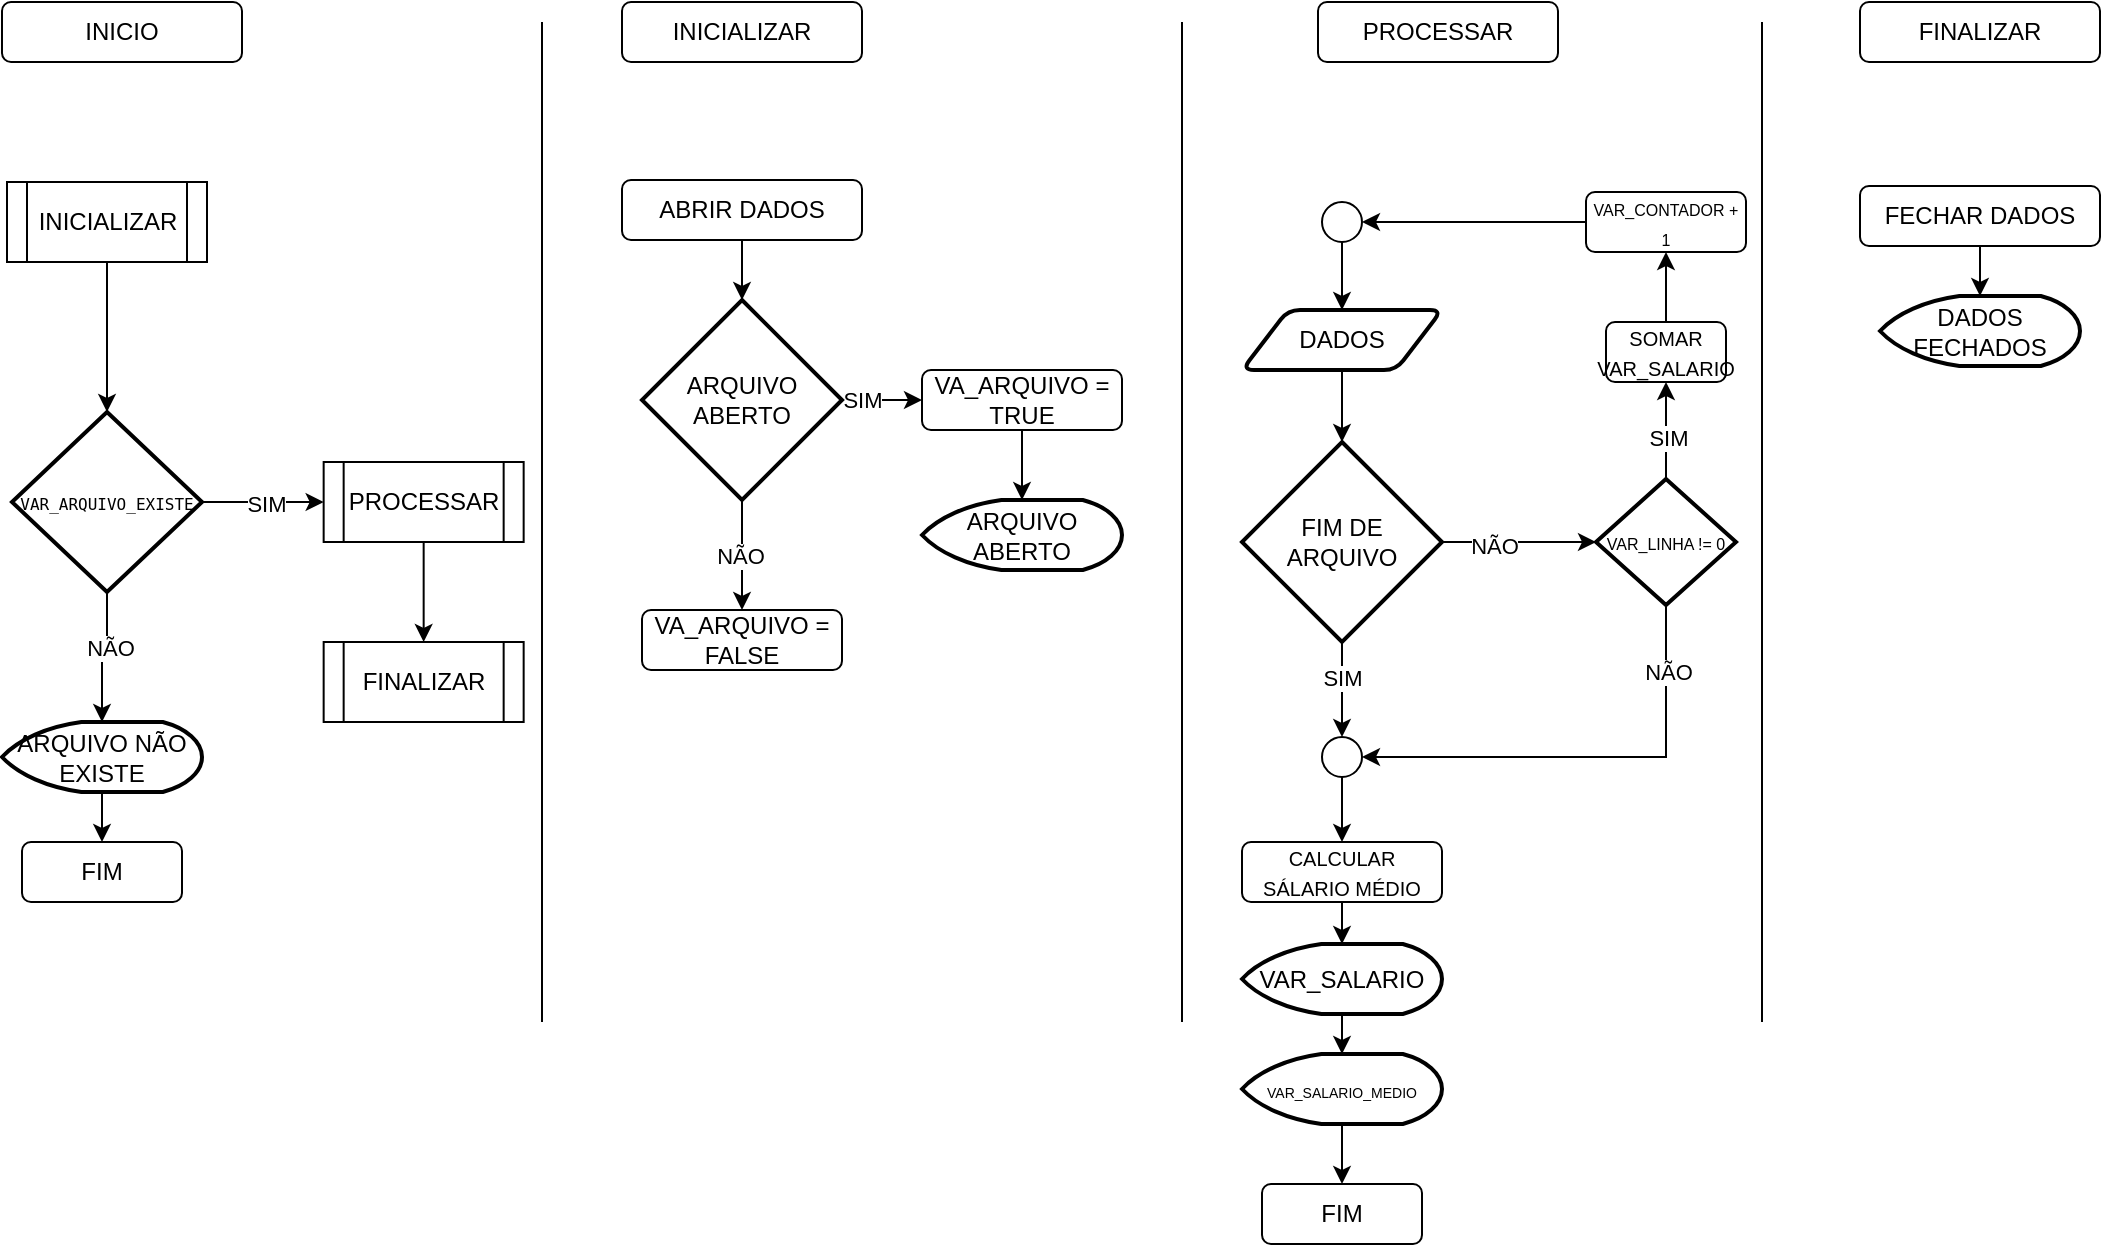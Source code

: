 <mxfile version="22.0.8" type="device">
  <diagram name="Page-1" id="E9orTl3SNehWpQuC50nb">
    <mxGraphModel dx="1386" dy="781" grid="1" gridSize="10" guides="1" tooltips="1" connect="1" arrows="1" fold="1" page="1" pageScale="1" pageWidth="827" pageHeight="1169" math="0" shadow="0">
      <root>
        <mxCell id="0" />
        <mxCell id="1" parent="0" />
        <mxCell id="xOdOsGnyKBdInWj9Q3QP-5" value="INICIO" style="rounded=1;whiteSpace=wrap;html=1;" parent="1" vertex="1">
          <mxGeometry x="30" y="20" width="120" height="30" as="geometry" />
        </mxCell>
        <mxCell id="xOdOsGnyKBdInWj9Q3QP-6" value="INICIALIZAR" style="rounded=1;whiteSpace=wrap;html=1;" parent="1" vertex="1">
          <mxGeometry x="340" y="20" width="120" height="30" as="geometry" />
        </mxCell>
        <mxCell id="xOdOsGnyKBdInWj9Q3QP-7" value="PROCESSAR" style="rounded=1;whiteSpace=wrap;html=1;" parent="1" vertex="1">
          <mxGeometry x="688" y="20" width="120" height="30" as="geometry" />
        </mxCell>
        <mxCell id="xOdOsGnyKBdInWj9Q3QP-8" value="FINALIZAR" style="rounded=1;whiteSpace=wrap;html=1;" parent="1" vertex="1">
          <mxGeometry x="959" y="20" width="120" height="30" as="geometry" />
        </mxCell>
        <mxCell id="xOdOsGnyKBdInWj9Q3QP-9" value="INICIALIZAR" style="shape=process;whiteSpace=wrap;html=1;backgroundOutline=1;" parent="1" vertex="1">
          <mxGeometry x="32.5" y="110" width="100" height="40" as="geometry" />
        </mxCell>
        <mxCell id="xOdOsGnyKBdInWj9Q3QP-15" style="edgeStyle=orthogonalEdgeStyle;rounded=0;orthogonalLoop=1;jettySize=auto;html=1;" parent="1" source="xOdOsGnyKBdInWj9Q3QP-10" target="xOdOsGnyKBdInWj9Q3QP-12" edge="1">
          <mxGeometry relative="1" as="geometry" />
        </mxCell>
        <mxCell id="xOdOsGnyKBdInWj9Q3QP-18" value="SIM" style="edgeLabel;html=1;align=center;verticalAlign=middle;resizable=0;points=[];" parent="xOdOsGnyKBdInWj9Q3QP-15" vertex="1" connectable="0">
          <mxGeometry x="0.037" y="-1" relative="1" as="geometry">
            <mxPoint as="offset" />
          </mxGeometry>
        </mxCell>
        <mxCell id="xOdOsGnyKBdInWj9Q3QP-17" style="edgeStyle=orthogonalEdgeStyle;rounded=0;orthogonalLoop=1;jettySize=auto;html=1;entryX=0.5;entryY=0;entryDx=0;entryDy=0;entryPerimeter=0;" parent="1" source="xOdOsGnyKBdInWj9Q3QP-10" target="xOdOsGnyKBdInWj9Q3QP-47" edge="1">
          <mxGeometry relative="1" as="geometry" />
        </mxCell>
        <mxCell id="xOdOsGnyKBdInWj9Q3QP-19" value="NÃO" style="edgeLabel;html=1;align=center;verticalAlign=middle;resizable=0;points=[];" parent="xOdOsGnyKBdInWj9Q3QP-17" vertex="1" connectable="0">
          <mxGeometry x="-0.176" y="1" relative="1" as="geometry">
            <mxPoint as="offset" />
          </mxGeometry>
        </mxCell>
        <mxCell id="xOdOsGnyKBdInWj9Q3QP-10" value="&lt;pre&gt;&lt;font style=&quot;font-size: 8px;&quot;&gt;VAR_ARQUIVO_EXISTE&lt;/font&gt;&lt;/pre&gt;" style="strokeWidth=2;html=1;shape=mxgraph.flowchart.decision;whiteSpace=wrap;" parent="1" vertex="1">
          <mxGeometry x="35" y="225" width="95" height="90" as="geometry" />
        </mxCell>
        <mxCell id="xOdOsGnyKBdInWj9Q3QP-11" value="FIM" style="rounded=1;whiteSpace=wrap;html=1;" parent="1" vertex="1">
          <mxGeometry x="40" y="440" width="80" height="30" as="geometry" />
        </mxCell>
        <mxCell id="xOdOsGnyKBdInWj9Q3QP-16" style="edgeStyle=orthogonalEdgeStyle;rounded=0;orthogonalLoop=1;jettySize=auto;html=1;" parent="1" source="xOdOsGnyKBdInWj9Q3QP-12" target="xOdOsGnyKBdInWj9Q3QP-13" edge="1">
          <mxGeometry relative="1" as="geometry" />
        </mxCell>
        <mxCell id="xOdOsGnyKBdInWj9Q3QP-12" value="PROCESSAR" style="shape=process;whiteSpace=wrap;html=1;backgroundOutline=1;" parent="1" vertex="1">
          <mxGeometry x="190.83" y="250" width="100" height="40" as="geometry" />
        </mxCell>
        <mxCell id="xOdOsGnyKBdInWj9Q3QP-13" value="FINALIZAR" style="shape=process;whiteSpace=wrap;html=1;backgroundOutline=1;" parent="1" vertex="1">
          <mxGeometry x="190.83" y="340" width="100" height="40" as="geometry" />
        </mxCell>
        <mxCell id="xOdOsGnyKBdInWj9Q3QP-20" style="edgeStyle=orthogonalEdgeStyle;rounded=0;orthogonalLoop=1;jettySize=auto;html=1;entryX=0.5;entryY=0;entryDx=0;entryDy=0;entryPerimeter=0;" parent="1" source="xOdOsGnyKBdInWj9Q3QP-9" target="xOdOsGnyKBdInWj9Q3QP-10" edge="1">
          <mxGeometry relative="1" as="geometry" />
        </mxCell>
        <mxCell id="xOdOsGnyKBdInWj9Q3QP-21" value="ABRIR DADOS" style="rounded=1;whiteSpace=wrap;html=1;" parent="1" vertex="1">
          <mxGeometry x="340" y="109" width="120" height="30" as="geometry" />
        </mxCell>
        <mxCell id="xOdOsGnyKBdInWj9Q3QP-27" style="edgeStyle=orthogonalEdgeStyle;rounded=0;orthogonalLoop=1;jettySize=auto;html=1;entryX=0;entryY=0.5;entryDx=0;entryDy=0;" parent="1" source="xOdOsGnyKBdInWj9Q3QP-22" target="xOdOsGnyKBdInWj9Q3QP-23" edge="1">
          <mxGeometry relative="1" as="geometry" />
        </mxCell>
        <mxCell id="xOdOsGnyKBdInWj9Q3QP-28" value="SIM" style="edgeLabel;html=1;align=center;verticalAlign=middle;resizable=0;points=[];" parent="xOdOsGnyKBdInWj9Q3QP-27" vertex="1" connectable="0">
          <mxGeometry x="0.2" y="-1" relative="1" as="geometry">
            <mxPoint x="-14" y="-1" as="offset" />
          </mxGeometry>
        </mxCell>
        <mxCell id="xOdOsGnyKBdInWj9Q3QP-29" style="edgeStyle=orthogonalEdgeStyle;rounded=0;orthogonalLoop=1;jettySize=auto;html=1;entryX=0.5;entryY=0;entryDx=0;entryDy=0;" parent="1" source="xOdOsGnyKBdInWj9Q3QP-22" target="xOdOsGnyKBdInWj9Q3QP-24" edge="1">
          <mxGeometry relative="1" as="geometry" />
        </mxCell>
        <mxCell id="xOdOsGnyKBdInWj9Q3QP-30" value="NÃO" style="edgeLabel;html=1;align=center;verticalAlign=middle;resizable=0;points=[];" parent="xOdOsGnyKBdInWj9Q3QP-29" vertex="1" connectable="0">
          <mxGeometry x="-0.006" y="-1" relative="1" as="geometry">
            <mxPoint as="offset" />
          </mxGeometry>
        </mxCell>
        <mxCell id="xOdOsGnyKBdInWj9Q3QP-22" value="ARQUIVO ABERTO" style="strokeWidth=2;html=1;shape=mxgraph.flowchart.decision;whiteSpace=wrap;" parent="1" vertex="1">
          <mxGeometry x="350" y="169" width="100" height="100" as="geometry" />
        </mxCell>
        <mxCell id="xOdOsGnyKBdInWj9Q3QP-23" value="VA_ARQUIVO = TRUE" style="rounded=1;whiteSpace=wrap;html=1;" parent="1" vertex="1">
          <mxGeometry x="490" y="204" width="100" height="30" as="geometry" />
        </mxCell>
        <mxCell id="xOdOsGnyKBdInWj9Q3QP-24" value="VA_ARQUIVO = FALSE" style="rounded=1;whiteSpace=wrap;html=1;" parent="1" vertex="1">
          <mxGeometry x="350" y="324" width="100" height="30" as="geometry" />
        </mxCell>
        <mxCell id="xOdOsGnyKBdInWj9Q3QP-25" value="FECHAR DADOS" style="rounded=1;whiteSpace=wrap;html=1;" parent="1" vertex="1">
          <mxGeometry x="959" y="112" width="120" height="30" as="geometry" />
        </mxCell>
        <mxCell id="xOdOsGnyKBdInWj9Q3QP-32" style="edgeStyle=orthogonalEdgeStyle;rounded=0;orthogonalLoop=1;jettySize=auto;html=1;exitX=0.5;exitY=1;exitDx=0;exitDy=0;entryX=0.5;entryY=0;entryDx=0;entryDy=0;entryPerimeter=0;" parent="1" source="xOdOsGnyKBdInWj9Q3QP-21" target="xOdOsGnyKBdInWj9Q3QP-22" edge="1">
          <mxGeometry relative="1" as="geometry" />
        </mxCell>
        <mxCell id="Lk_y6rpFt2geR_PgOuyr-5" style="edgeStyle=orthogonalEdgeStyle;rounded=0;orthogonalLoop=1;jettySize=auto;html=1;entryX=1;entryY=0.5;entryDx=0;entryDy=0;exitX=0.5;exitY=0;exitDx=0;exitDy=0;entryPerimeter=0;" parent="1" source="LfUByzGmstmKP9peE8tK-1" target="XugD1w06AphUO_MO5pdL-17" edge="1">
          <mxGeometry relative="1" as="geometry">
            <Array as="points">
              <mxPoint x="862" y="128" />
              <mxPoint x="840" y="128" />
              <mxPoint x="840" y="130" />
            </Array>
            <mxPoint x="775" y="128" as="targetPoint" />
          </mxGeometry>
        </mxCell>
        <mxCell id="LfUByzGmstmKP9peE8tK-3" style="edgeStyle=orthogonalEdgeStyle;rounded=0;orthogonalLoop=1;jettySize=auto;html=1;exitX=0.5;exitY=0;exitDx=0;exitDy=0;" parent="1" source="LfUByzGmstmKP9peE8tK-1" edge="1">
          <mxGeometry relative="1" as="geometry">
            <mxPoint x="850" y="117" as="sourcePoint" />
            <mxPoint x="840" y="130" as="targetPoint" />
            <Array as="points" />
          </mxGeometry>
        </mxCell>
        <mxCell id="xOdOsGnyKBdInWj9Q3QP-37" value="DADOS FECHADOS" style="strokeWidth=2;html=1;shape=mxgraph.flowchart.display;whiteSpace=wrap;" parent="1" vertex="1">
          <mxGeometry x="969" y="167" width="100" height="35" as="geometry" />
        </mxCell>
        <mxCell id="xOdOsGnyKBdInWj9Q3QP-38" style="edgeStyle=orthogonalEdgeStyle;rounded=0;orthogonalLoop=1;jettySize=auto;html=1;entryX=0.5;entryY=0;entryDx=0;entryDy=0;entryPerimeter=0;" parent="1" source="xOdOsGnyKBdInWj9Q3QP-25" target="xOdOsGnyKBdInWj9Q3QP-37" edge="1">
          <mxGeometry relative="1" as="geometry" />
        </mxCell>
        <mxCell id="xOdOsGnyKBdInWj9Q3QP-42" value="ARQUIVO ABERTO" style="strokeWidth=2;html=1;shape=mxgraph.flowchart.display;whiteSpace=wrap;" parent="1" vertex="1">
          <mxGeometry x="490" y="269" width="100" height="35" as="geometry" />
        </mxCell>
        <mxCell id="xOdOsGnyKBdInWj9Q3QP-44" style="edgeStyle=orthogonalEdgeStyle;rounded=0;orthogonalLoop=1;jettySize=auto;html=1;entryX=0.5;entryY=0;entryDx=0;entryDy=0;entryPerimeter=0;" parent="1" source="xOdOsGnyKBdInWj9Q3QP-23" target="xOdOsGnyKBdInWj9Q3QP-42" edge="1">
          <mxGeometry relative="1" as="geometry" />
        </mxCell>
        <mxCell id="xOdOsGnyKBdInWj9Q3QP-45" value="" style="endArrow=none;html=1;rounded=0;" parent="1" edge="1">
          <mxGeometry width="50" height="50" relative="1" as="geometry">
            <mxPoint x="300" y="530" as="sourcePoint" />
            <mxPoint x="300" y="30" as="targetPoint" />
          </mxGeometry>
        </mxCell>
        <mxCell id="xOdOsGnyKBdInWj9Q3QP-46" value="" style="endArrow=none;html=1;rounded=0;" parent="1" edge="1">
          <mxGeometry width="50" height="50" relative="1" as="geometry">
            <mxPoint x="620" y="530" as="sourcePoint" />
            <mxPoint x="620" y="30" as="targetPoint" />
          </mxGeometry>
        </mxCell>
        <mxCell id="xOdOsGnyKBdInWj9Q3QP-48" style="edgeStyle=orthogonalEdgeStyle;rounded=0;orthogonalLoop=1;jettySize=auto;html=1;entryX=0.5;entryY=0;entryDx=0;entryDy=0;" parent="1" source="xOdOsGnyKBdInWj9Q3QP-47" target="xOdOsGnyKBdInWj9Q3QP-11" edge="1">
          <mxGeometry relative="1" as="geometry" />
        </mxCell>
        <mxCell id="xOdOsGnyKBdInWj9Q3QP-47" value="ARQUIVO NÃO EXISTE" style="strokeWidth=2;html=1;shape=mxgraph.flowchart.display;whiteSpace=wrap;" parent="1" vertex="1">
          <mxGeometry x="30" y="380" width="100" height="35" as="geometry" />
        </mxCell>
        <mxCell id="Lk_y6rpFt2geR_PgOuyr-2" style="edgeStyle=orthogonalEdgeStyle;rounded=0;orthogonalLoop=1;jettySize=auto;html=1;entryX=0;entryY=0.5;entryDx=0;entryDy=0;entryPerimeter=0;" parent="1" source="Lk_y6rpFt2geR_PgOuyr-1" target="XugD1w06AphUO_MO5pdL-10" edge="1">
          <mxGeometry relative="1" as="geometry">
            <mxPoint x="840" y="205" as="targetPoint" />
          </mxGeometry>
        </mxCell>
        <mxCell id="Lk_y6rpFt2geR_PgOuyr-3" value="NÃO" style="edgeLabel;html=1;align=center;verticalAlign=middle;resizable=0;points=[];" parent="Lk_y6rpFt2geR_PgOuyr-2" vertex="1" connectable="0">
          <mxGeometry x="-0.329" y="-2" relative="1" as="geometry">
            <mxPoint as="offset" />
          </mxGeometry>
        </mxCell>
        <mxCell id="Lk_y6rpFt2geR_PgOuyr-7" style="edgeStyle=orthogonalEdgeStyle;rounded=0;orthogonalLoop=1;jettySize=auto;html=1;entryX=0.5;entryY=0;entryDx=0;entryDy=0;exitX=0.5;exitY=1;exitDx=0;exitDy=0;exitPerimeter=0;" parent="1" source="XugD1w06AphUO_MO5pdL-6" target="XugD1w06AphUO_MO5pdL-2" edge="1">
          <mxGeometry relative="1" as="geometry">
            <mxPoint x="700" y="443" as="targetPoint" />
            <mxPoint x="775" y="474" as="sourcePoint" />
          </mxGeometry>
        </mxCell>
        <mxCell id="Lk_y6rpFt2geR_PgOuyr-1" value="FIM DE ARQUIVO" style="strokeWidth=2;html=1;shape=mxgraph.flowchart.decision;whiteSpace=wrap;" parent="1" vertex="1">
          <mxGeometry x="650" y="240" width="100" height="100" as="geometry" />
        </mxCell>
        <mxCell id="Lk_y6rpFt2geR_PgOuyr-6" style="edgeStyle=orthogonalEdgeStyle;rounded=0;orthogonalLoop=1;jettySize=auto;html=1;entryX=0.5;entryY=0;entryDx=0;entryDy=0;entryPerimeter=0;exitX=0.5;exitY=1;exitDx=0;exitDy=0;" parent="1" source="MLtzpxoAk8ovqLgHKqtv-1" target="Lk_y6rpFt2geR_PgOuyr-1" edge="1">
          <mxGeometry relative="1" as="geometry">
            <mxPoint x="700" y="157" as="sourcePoint" />
          </mxGeometry>
        </mxCell>
        <mxCell id="Lk_y6rpFt2geR_PgOuyr-9" value="" style="endArrow=none;html=1;rounded=0;" parent="1" edge="1">
          <mxGeometry width="50" height="50" relative="1" as="geometry">
            <mxPoint x="910" y="530" as="sourcePoint" />
            <mxPoint x="910" y="30" as="targetPoint" />
          </mxGeometry>
        </mxCell>
        <mxCell id="MLtzpxoAk8ovqLgHKqtv-1" value="DADOS" style="shape=parallelogram;html=1;strokeWidth=2;perimeter=parallelogramPerimeter;whiteSpace=wrap;rounded=1;arcSize=12;size=0.23;" parent="1" vertex="1">
          <mxGeometry x="650" y="174" width="100" height="30" as="geometry" />
        </mxCell>
        <mxCell id="MLtzpxoAk8ovqLgHKqtv-2" value="FIM" style="rounded=1;whiteSpace=wrap;html=1;" parent="1" vertex="1">
          <mxGeometry x="660" y="611" width="80" height="30" as="geometry" />
        </mxCell>
        <mxCell id="LfUByzGmstmKP9peE8tK-5" style="edgeStyle=orthogonalEdgeStyle;rounded=0;orthogonalLoop=1;jettySize=auto;html=1;entryX=0.5;entryY=0;entryDx=0;entryDy=0;" parent="1" source="LfUByzGmstmKP9peE8tK-4" target="MLtzpxoAk8ovqLgHKqtv-2" edge="1">
          <mxGeometry relative="1" as="geometry" />
        </mxCell>
        <mxCell id="LfUByzGmstmKP9peE8tK-4" value="&lt;font style=&quot;font-size: 7px;&quot;&gt;VAR_SALARIO_MEDIO&lt;/font&gt;" style="strokeWidth=2;html=1;shape=mxgraph.flowchart.display;whiteSpace=wrap;" parent="1" vertex="1">
          <mxGeometry x="650" y="546" width="100" height="35" as="geometry" />
        </mxCell>
        <mxCell id="XugD1w06AphUO_MO5pdL-16" style="edgeStyle=orthogonalEdgeStyle;rounded=0;orthogonalLoop=1;jettySize=auto;html=1;" edge="1" parent="1" source="XugD1w06AphUO_MO5pdL-1" target="LfUByzGmstmKP9peE8tK-1">
          <mxGeometry relative="1" as="geometry" />
        </mxCell>
        <mxCell id="XugD1w06AphUO_MO5pdL-1" value="&lt;font style=&quot;font-size: 10px;&quot;&gt;SOMAR&lt;br&gt;VAR_SALARIO&lt;/font&gt;" style="rounded=1;whiteSpace=wrap;html=1;" vertex="1" parent="1">
          <mxGeometry x="832" y="180" width="60" height="30" as="geometry" />
        </mxCell>
        <mxCell id="XugD1w06AphUO_MO5pdL-2" value="&lt;span style=&quot;font-size: 10px;&quot;&gt;CALCULAR SÁLARIO MÉDIO&lt;/span&gt;" style="rounded=1;whiteSpace=wrap;html=1;" vertex="1" parent="1">
          <mxGeometry x="650" y="440" width="100" height="30" as="geometry" />
        </mxCell>
        <mxCell id="XugD1w06AphUO_MO5pdL-5" style="edgeStyle=orthogonalEdgeStyle;rounded=0;orthogonalLoop=1;jettySize=auto;html=1;" edge="1" parent="1" source="XugD1w06AphUO_MO5pdL-3" target="LfUByzGmstmKP9peE8tK-4">
          <mxGeometry relative="1" as="geometry" />
        </mxCell>
        <mxCell id="XugD1w06AphUO_MO5pdL-3" value="VAR_SALARIO" style="strokeWidth=2;html=1;shape=mxgraph.flowchart.display;whiteSpace=wrap;" vertex="1" parent="1">
          <mxGeometry x="650" y="491" width="100" height="35" as="geometry" />
        </mxCell>
        <mxCell id="XugD1w06AphUO_MO5pdL-4" style="edgeStyle=orthogonalEdgeStyle;rounded=0;orthogonalLoop=1;jettySize=auto;html=1;entryX=0.5;entryY=0;entryDx=0;entryDy=0;entryPerimeter=0;" edge="1" parent="1" source="XugD1w06AphUO_MO5pdL-2" target="XugD1w06AphUO_MO5pdL-3">
          <mxGeometry relative="1" as="geometry" />
        </mxCell>
        <mxCell id="XugD1w06AphUO_MO5pdL-6" value="" style="verticalLabelPosition=bottom;verticalAlign=top;html=1;shape=mxgraph.flowchart.on-page_reference;" vertex="1" parent="1">
          <mxGeometry x="690" y="387.5" width="20" height="20" as="geometry" />
        </mxCell>
        <mxCell id="XugD1w06AphUO_MO5pdL-8" style="edgeStyle=orthogonalEdgeStyle;rounded=0;orthogonalLoop=1;jettySize=auto;html=1;entryX=0.5;entryY=0;entryDx=0;entryDy=0;entryPerimeter=0;" edge="1" parent="1" source="Lk_y6rpFt2geR_PgOuyr-1" target="XugD1w06AphUO_MO5pdL-6">
          <mxGeometry relative="1" as="geometry" />
        </mxCell>
        <mxCell id="XugD1w06AphUO_MO5pdL-9" value="SIM" style="edgeLabel;html=1;align=center;verticalAlign=middle;resizable=0;points=[];" vertex="1" connectable="0" parent="XugD1w06AphUO_MO5pdL-8">
          <mxGeometry x="-0.222" y="4" relative="1" as="geometry">
            <mxPoint x="-4" y="-1" as="offset" />
          </mxGeometry>
        </mxCell>
        <mxCell id="XugD1w06AphUO_MO5pdL-11" style="edgeStyle=orthogonalEdgeStyle;rounded=0;orthogonalLoop=1;jettySize=auto;html=1;entryX=0.5;entryY=1;entryDx=0;entryDy=0;" edge="1" parent="1" source="XugD1w06AphUO_MO5pdL-10" target="XugD1w06AphUO_MO5pdL-1">
          <mxGeometry relative="1" as="geometry" />
        </mxCell>
        <mxCell id="XugD1w06AphUO_MO5pdL-12" value="SIM" style="edgeLabel;html=1;align=center;verticalAlign=middle;resizable=0;points=[];" vertex="1" connectable="0" parent="XugD1w06AphUO_MO5pdL-11">
          <mxGeometry x="-0.106" relative="1" as="geometry">
            <mxPoint x="1" y="1" as="offset" />
          </mxGeometry>
        </mxCell>
        <mxCell id="XugD1w06AphUO_MO5pdL-10" value="&lt;font style=&quot;font-size: 8px;&quot;&gt;VAR_LINHA != 0&lt;/font&gt;" style="strokeWidth=2;html=1;shape=mxgraph.flowchart.decision;whiteSpace=wrap;" vertex="1" parent="1">
          <mxGeometry x="827" y="258.5" width="70" height="63" as="geometry" />
        </mxCell>
        <mxCell id="XugD1w06AphUO_MO5pdL-13" style="edgeStyle=orthogonalEdgeStyle;rounded=0;orthogonalLoop=1;jettySize=auto;html=1;entryX=1;entryY=0.5;entryDx=0;entryDy=0;entryPerimeter=0;exitX=0.5;exitY=1;exitDx=0;exitDy=0;exitPerimeter=0;" edge="1" parent="1" source="XugD1w06AphUO_MO5pdL-10" target="XugD1w06AphUO_MO5pdL-6">
          <mxGeometry relative="1" as="geometry" />
        </mxCell>
        <mxCell id="XugD1w06AphUO_MO5pdL-14" value="NÃO" style="edgeLabel;html=1;align=center;verticalAlign=middle;resizable=0;points=[];" vertex="1" connectable="0" parent="XugD1w06AphUO_MO5pdL-13">
          <mxGeometry x="-0.213" y="-2" relative="1" as="geometry">
            <mxPoint x="14" y="-41" as="offset" />
          </mxGeometry>
        </mxCell>
        <mxCell id="LfUByzGmstmKP9peE8tK-1" value="&lt;font style=&quot;font-size: 8px;&quot;&gt;VAR_CONTADOR + 1&lt;/font&gt;" style="rounded=1;whiteSpace=wrap;html=1;" parent="1" vertex="1">
          <mxGeometry x="822" y="115" width="80" height="30" as="geometry" />
        </mxCell>
        <mxCell id="XugD1w06AphUO_MO5pdL-19" style="edgeStyle=orthogonalEdgeStyle;rounded=0;orthogonalLoop=1;jettySize=auto;html=1;exitX=0.5;exitY=1;exitDx=0;exitDy=0;exitPerimeter=0;" edge="1" parent="1" source="XugD1w06AphUO_MO5pdL-17" target="MLtzpxoAk8ovqLgHKqtv-1">
          <mxGeometry relative="1" as="geometry" />
        </mxCell>
        <mxCell id="XugD1w06AphUO_MO5pdL-17" value="" style="verticalLabelPosition=bottom;verticalAlign=top;html=1;shape=mxgraph.flowchart.on-page_reference;" vertex="1" parent="1">
          <mxGeometry x="690" y="120" width="20" height="20" as="geometry" />
        </mxCell>
      </root>
    </mxGraphModel>
  </diagram>
</mxfile>
